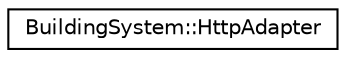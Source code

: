 digraph "Graphical Class Hierarchy"
{
  edge [fontname="Helvetica",fontsize="10",labelfontname="Helvetica",labelfontsize="10"];
  node [fontname="Helvetica",fontsize="10",shape=record];
  rankdir="LR";
  Node0 [label="BuildingSystem::HttpAdapter",height=0.2,width=0.4,color="black", fillcolor="white", style="filled",URL="$classBuildingSystem_1_1HttpAdapter.html"];
}
